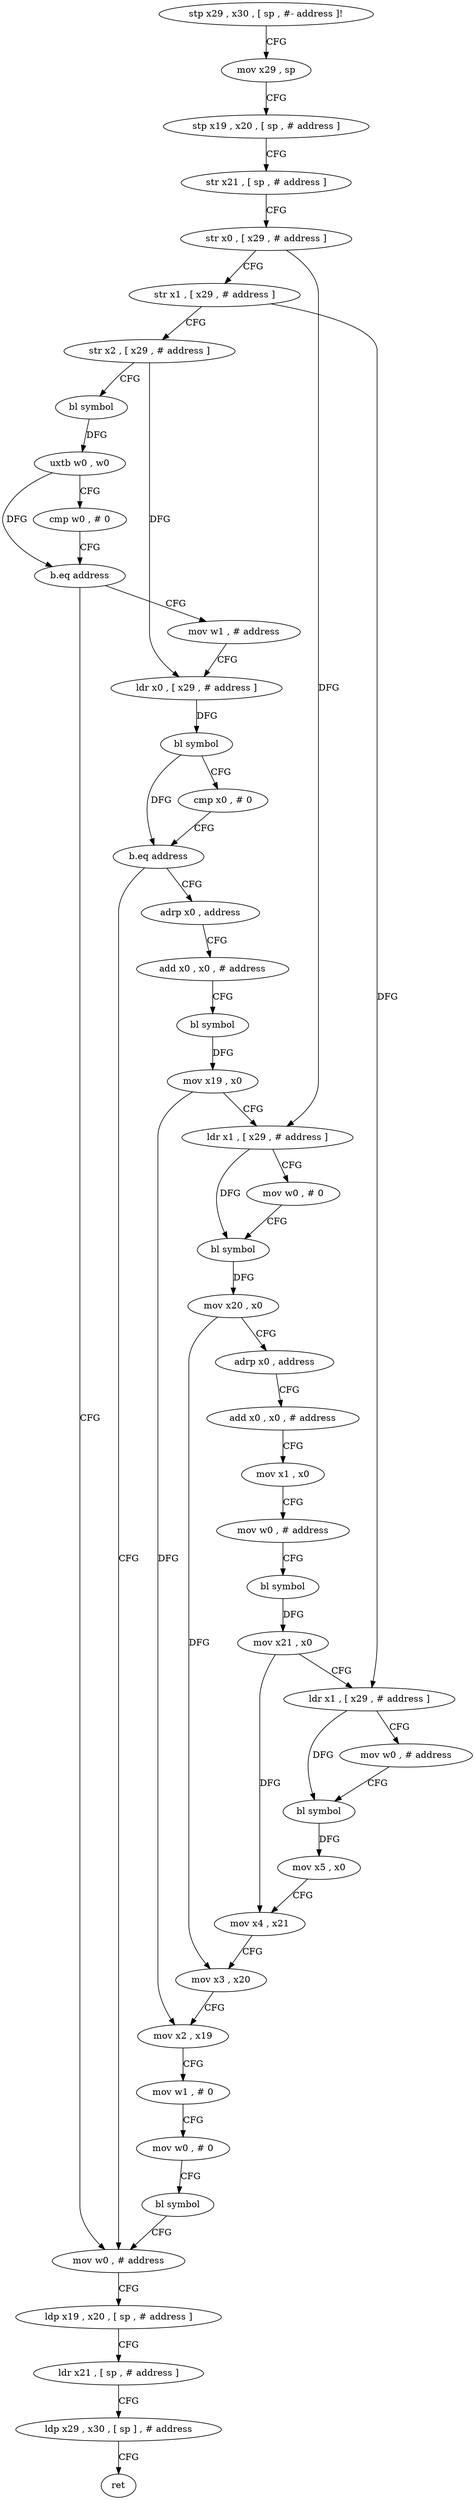 digraph "func" {
"4267768" [label = "stp x29 , x30 , [ sp , #- address ]!" ]
"4267772" [label = "mov x29 , sp" ]
"4267776" [label = "stp x19 , x20 , [ sp , # address ]" ]
"4267780" [label = "str x21 , [ sp , # address ]" ]
"4267784" [label = "str x0 , [ x29 , # address ]" ]
"4267788" [label = "str x1 , [ x29 , # address ]" ]
"4267792" [label = "str x2 , [ x29 , # address ]" ]
"4267796" [label = "bl symbol" ]
"4267800" [label = "uxtb w0 , w0" ]
"4267804" [label = "cmp w0 , # 0" ]
"4267808" [label = "b.eq address" ]
"4267928" [label = "mov w0 , # address" ]
"4267812" [label = "mov w1 , # address" ]
"4267932" [label = "ldp x19 , x20 , [ sp , # address ]" ]
"4267936" [label = "ldr x21 , [ sp , # address ]" ]
"4267940" [label = "ldp x29 , x30 , [ sp ] , # address" ]
"4267944" [label = "ret" ]
"4267816" [label = "ldr x0 , [ x29 , # address ]" ]
"4267820" [label = "bl symbol" ]
"4267824" [label = "cmp x0 , # 0" ]
"4267828" [label = "b.eq address" ]
"4267832" [label = "adrp x0 , address" ]
"4267836" [label = "add x0 , x0 , # address" ]
"4267840" [label = "bl symbol" ]
"4267844" [label = "mov x19 , x0" ]
"4267848" [label = "ldr x1 , [ x29 , # address ]" ]
"4267852" [label = "mov w0 , # 0" ]
"4267856" [label = "bl symbol" ]
"4267860" [label = "mov x20 , x0" ]
"4267864" [label = "adrp x0 , address" ]
"4267868" [label = "add x0 , x0 , # address" ]
"4267872" [label = "mov x1 , x0" ]
"4267876" [label = "mov w0 , # address" ]
"4267880" [label = "bl symbol" ]
"4267884" [label = "mov x21 , x0" ]
"4267888" [label = "ldr x1 , [ x29 , # address ]" ]
"4267892" [label = "mov w0 , # address" ]
"4267896" [label = "bl symbol" ]
"4267900" [label = "mov x5 , x0" ]
"4267904" [label = "mov x4 , x21" ]
"4267908" [label = "mov x3 , x20" ]
"4267912" [label = "mov x2 , x19" ]
"4267916" [label = "mov w1 , # 0" ]
"4267920" [label = "mov w0 , # 0" ]
"4267924" [label = "bl symbol" ]
"4267768" -> "4267772" [ label = "CFG" ]
"4267772" -> "4267776" [ label = "CFG" ]
"4267776" -> "4267780" [ label = "CFG" ]
"4267780" -> "4267784" [ label = "CFG" ]
"4267784" -> "4267788" [ label = "CFG" ]
"4267784" -> "4267848" [ label = "DFG" ]
"4267788" -> "4267792" [ label = "CFG" ]
"4267788" -> "4267888" [ label = "DFG" ]
"4267792" -> "4267796" [ label = "CFG" ]
"4267792" -> "4267816" [ label = "DFG" ]
"4267796" -> "4267800" [ label = "DFG" ]
"4267800" -> "4267804" [ label = "CFG" ]
"4267800" -> "4267808" [ label = "DFG" ]
"4267804" -> "4267808" [ label = "CFG" ]
"4267808" -> "4267928" [ label = "CFG" ]
"4267808" -> "4267812" [ label = "CFG" ]
"4267928" -> "4267932" [ label = "CFG" ]
"4267812" -> "4267816" [ label = "CFG" ]
"4267932" -> "4267936" [ label = "CFG" ]
"4267936" -> "4267940" [ label = "CFG" ]
"4267940" -> "4267944" [ label = "CFG" ]
"4267816" -> "4267820" [ label = "DFG" ]
"4267820" -> "4267824" [ label = "CFG" ]
"4267820" -> "4267828" [ label = "DFG" ]
"4267824" -> "4267828" [ label = "CFG" ]
"4267828" -> "4267928" [ label = "CFG" ]
"4267828" -> "4267832" [ label = "CFG" ]
"4267832" -> "4267836" [ label = "CFG" ]
"4267836" -> "4267840" [ label = "CFG" ]
"4267840" -> "4267844" [ label = "DFG" ]
"4267844" -> "4267848" [ label = "CFG" ]
"4267844" -> "4267912" [ label = "DFG" ]
"4267848" -> "4267852" [ label = "CFG" ]
"4267848" -> "4267856" [ label = "DFG" ]
"4267852" -> "4267856" [ label = "CFG" ]
"4267856" -> "4267860" [ label = "DFG" ]
"4267860" -> "4267864" [ label = "CFG" ]
"4267860" -> "4267908" [ label = "DFG" ]
"4267864" -> "4267868" [ label = "CFG" ]
"4267868" -> "4267872" [ label = "CFG" ]
"4267872" -> "4267876" [ label = "CFG" ]
"4267876" -> "4267880" [ label = "CFG" ]
"4267880" -> "4267884" [ label = "DFG" ]
"4267884" -> "4267888" [ label = "CFG" ]
"4267884" -> "4267904" [ label = "DFG" ]
"4267888" -> "4267892" [ label = "CFG" ]
"4267888" -> "4267896" [ label = "DFG" ]
"4267892" -> "4267896" [ label = "CFG" ]
"4267896" -> "4267900" [ label = "DFG" ]
"4267900" -> "4267904" [ label = "CFG" ]
"4267904" -> "4267908" [ label = "CFG" ]
"4267908" -> "4267912" [ label = "CFG" ]
"4267912" -> "4267916" [ label = "CFG" ]
"4267916" -> "4267920" [ label = "CFG" ]
"4267920" -> "4267924" [ label = "CFG" ]
"4267924" -> "4267928" [ label = "CFG" ]
}
